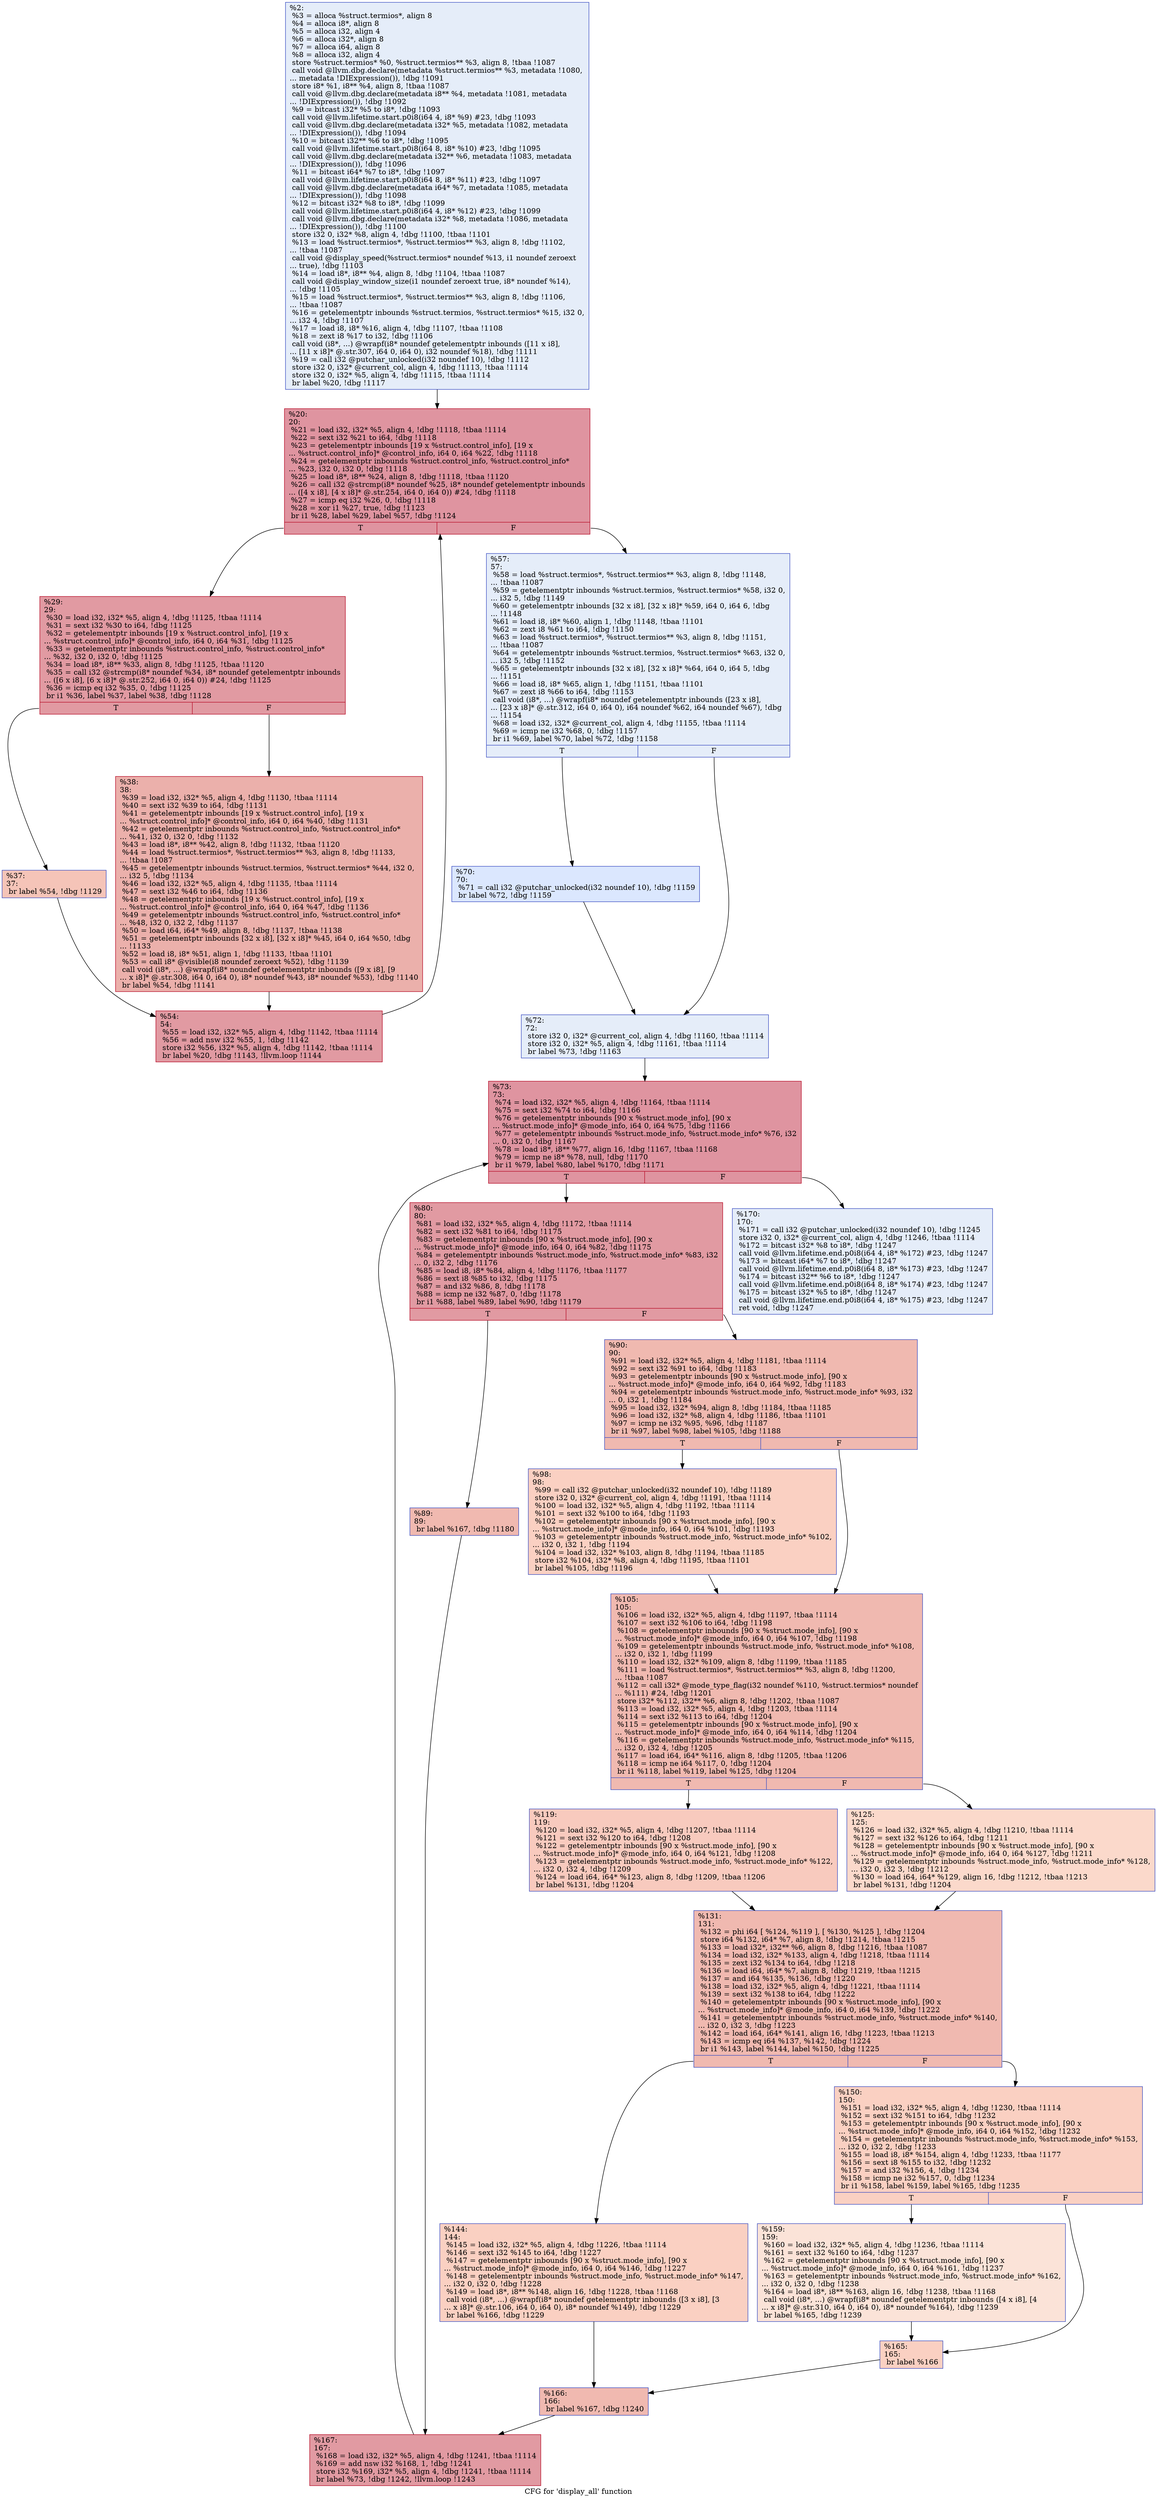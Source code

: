 digraph "CFG for 'display_all' function" {
	label="CFG for 'display_all' function";

	Node0x1690770 [shape=record,color="#3d50c3ff", style=filled, fillcolor="#c5d6f270",label="{%2:\l  %3 = alloca %struct.termios*, align 8\l  %4 = alloca i8*, align 8\l  %5 = alloca i32, align 4\l  %6 = alloca i32*, align 8\l  %7 = alloca i64, align 8\l  %8 = alloca i32, align 4\l  store %struct.termios* %0, %struct.termios** %3, align 8, !tbaa !1087\l  call void @llvm.dbg.declare(metadata %struct.termios** %3, metadata !1080,\l... metadata !DIExpression()), !dbg !1091\l  store i8* %1, i8** %4, align 8, !tbaa !1087\l  call void @llvm.dbg.declare(metadata i8** %4, metadata !1081, metadata\l... !DIExpression()), !dbg !1092\l  %9 = bitcast i32* %5 to i8*, !dbg !1093\l  call void @llvm.lifetime.start.p0i8(i64 4, i8* %9) #23, !dbg !1093\l  call void @llvm.dbg.declare(metadata i32* %5, metadata !1082, metadata\l... !DIExpression()), !dbg !1094\l  %10 = bitcast i32** %6 to i8*, !dbg !1095\l  call void @llvm.lifetime.start.p0i8(i64 8, i8* %10) #23, !dbg !1095\l  call void @llvm.dbg.declare(metadata i32** %6, metadata !1083, metadata\l... !DIExpression()), !dbg !1096\l  %11 = bitcast i64* %7 to i8*, !dbg !1097\l  call void @llvm.lifetime.start.p0i8(i64 8, i8* %11) #23, !dbg !1097\l  call void @llvm.dbg.declare(metadata i64* %7, metadata !1085, metadata\l... !DIExpression()), !dbg !1098\l  %12 = bitcast i32* %8 to i8*, !dbg !1099\l  call void @llvm.lifetime.start.p0i8(i64 4, i8* %12) #23, !dbg !1099\l  call void @llvm.dbg.declare(metadata i32* %8, metadata !1086, metadata\l... !DIExpression()), !dbg !1100\l  store i32 0, i32* %8, align 4, !dbg !1100, !tbaa !1101\l  %13 = load %struct.termios*, %struct.termios** %3, align 8, !dbg !1102,\l... !tbaa !1087\l  call void @display_speed(%struct.termios* noundef %13, i1 noundef zeroext\l... true), !dbg !1103\l  %14 = load i8*, i8** %4, align 8, !dbg !1104, !tbaa !1087\l  call void @display_window_size(i1 noundef zeroext true, i8* noundef %14),\l... !dbg !1105\l  %15 = load %struct.termios*, %struct.termios** %3, align 8, !dbg !1106,\l... !tbaa !1087\l  %16 = getelementptr inbounds %struct.termios, %struct.termios* %15, i32 0,\l... i32 4, !dbg !1107\l  %17 = load i8, i8* %16, align 4, !dbg !1107, !tbaa !1108\l  %18 = zext i8 %17 to i32, !dbg !1106\l  call void (i8*, ...) @wrapf(i8* noundef getelementptr inbounds ([11 x i8],\l... [11 x i8]* @.str.307, i64 0, i64 0), i32 noundef %18), !dbg !1111\l  %19 = call i32 @putchar_unlocked(i32 noundef 10), !dbg !1112\l  store i32 0, i32* @current_col, align 4, !dbg !1113, !tbaa !1114\l  store i32 0, i32* %5, align 4, !dbg !1115, !tbaa !1114\l  br label %20, !dbg !1117\l}"];
	Node0x1690770 -> Node0x1690950;
	Node0x1690950 [shape=record,color="#b70d28ff", style=filled, fillcolor="#b70d2870",label="{%20:\l20:                                               \l  %21 = load i32, i32* %5, align 4, !dbg !1118, !tbaa !1114\l  %22 = sext i32 %21 to i64, !dbg !1118\l  %23 = getelementptr inbounds [19 x %struct.control_info], [19 x\l... %struct.control_info]* @control_info, i64 0, i64 %22, !dbg !1118\l  %24 = getelementptr inbounds %struct.control_info, %struct.control_info*\l... %23, i32 0, i32 0, !dbg !1118\l  %25 = load i8*, i8** %24, align 8, !dbg !1118, !tbaa !1120\l  %26 = call i32 @strcmp(i8* noundef %25, i8* noundef getelementptr inbounds\l... ([4 x i8], [4 x i8]* @.str.254, i64 0, i64 0)) #24, !dbg !1118\l  %27 = icmp eq i32 %26, 0, !dbg !1118\l  %28 = xor i1 %27, true, !dbg !1123\l  br i1 %28, label %29, label %57, !dbg !1124\l|{<s0>T|<s1>F}}"];
	Node0x1690950:s0 -> Node0x16909a0;
	Node0x1690950:s1 -> Node0x1690ae0;
	Node0x16909a0 [shape=record,color="#b70d28ff", style=filled, fillcolor="#bb1b2c70",label="{%29:\l29:                                               \l  %30 = load i32, i32* %5, align 4, !dbg !1125, !tbaa !1114\l  %31 = sext i32 %30 to i64, !dbg !1125\l  %32 = getelementptr inbounds [19 x %struct.control_info], [19 x\l... %struct.control_info]* @control_info, i64 0, i64 %31, !dbg !1125\l  %33 = getelementptr inbounds %struct.control_info, %struct.control_info*\l... %32, i32 0, i32 0, !dbg !1125\l  %34 = load i8*, i8** %33, align 8, !dbg !1125, !tbaa !1120\l  %35 = call i32 @strcmp(i8* noundef %34, i8* noundef getelementptr inbounds\l... ([6 x i8], [6 x i8]* @.str.252, i64 0, i64 0)) #24, !dbg !1125\l  %36 = icmp eq i32 %35, 0, !dbg !1125\l  br i1 %36, label %37, label %38, !dbg !1128\l|{<s0>T|<s1>F}}"];
	Node0x16909a0:s0 -> Node0x16909f0;
	Node0x16909a0:s1 -> Node0x1690a40;
	Node0x16909f0 [shape=record,color="#3d50c3ff", style=filled, fillcolor="#e97a5f70",label="{%37:\l37:                                               \l  br label %54, !dbg !1129\l}"];
	Node0x16909f0 -> Node0x1690a90;
	Node0x1690a40 [shape=record,color="#b70d28ff", style=filled, fillcolor="#d24b4070",label="{%38:\l38:                                               \l  %39 = load i32, i32* %5, align 4, !dbg !1130, !tbaa !1114\l  %40 = sext i32 %39 to i64, !dbg !1131\l  %41 = getelementptr inbounds [19 x %struct.control_info], [19 x\l... %struct.control_info]* @control_info, i64 0, i64 %40, !dbg !1131\l  %42 = getelementptr inbounds %struct.control_info, %struct.control_info*\l... %41, i32 0, i32 0, !dbg !1132\l  %43 = load i8*, i8** %42, align 8, !dbg !1132, !tbaa !1120\l  %44 = load %struct.termios*, %struct.termios** %3, align 8, !dbg !1133,\l... !tbaa !1087\l  %45 = getelementptr inbounds %struct.termios, %struct.termios* %44, i32 0,\l... i32 5, !dbg !1134\l  %46 = load i32, i32* %5, align 4, !dbg !1135, !tbaa !1114\l  %47 = sext i32 %46 to i64, !dbg !1136\l  %48 = getelementptr inbounds [19 x %struct.control_info], [19 x\l... %struct.control_info]* @control_info, i64 0, i64 %47, !dbg !1136\l  %49 = getelementptr inbounds %struct.control_info, %struct.control_info*\l... %48, i32 0, i32 2, !dbg !1137\l  %50 = load i64, i64* %49, align 8, !dbg !1137, !tbaa !1138\l  %51 = getelementptr inbounds [32 x i8], [32 x i8]* %45, i64 0, i64 %50, !dbg\l... !1133\l  %52 = load i8, i8* %51, align 1, !dbg !1133, !tbaa !1101\l  %53 = call i8* @visible(i8 noundef zeroext %52), !dbg !1139\l  call void (i8*, ...) @wrapf(i8* noundef getelementptr inbounds ([9 x i8], [9\l... x i8]* @.str.308, i64 0, i64 0), i8* noundef %43, i8* noundef %53), !dbg !1140\l  br label %54, !dbg !1141\l}"];
	Node0x1690a40 -> Node0x1690a90;
	Node0x1690a90 [shape=record,color="#b70d28ff", style=filled, fillcolor="#bb1b2c70",label="{%54:\l54:                                               \l  %55 = load i32, i32* %5, align 4, !dbg !1142, !tbaa !1114\l  %56 = add nsw i32 %55, 1, !dbg !1142\l  store i32 %56, i32* %5, align 4, !dbg !1142, !tbaa !1114\l  br label %20, !dbg !1143, !llvm.loop !1144\l}"];
	Node0x1690a90 -> Node0x1690950;
	Node0x1690ae0 [shape=record,color="#3d50c3ff", style=filled, fillcolor="#c5d6f270",label="{%57:\l57:                                               \l  %58 = load %struct.termios*, %struct.termios** %3, align 8, !dbg !1148,\l... !tbaa !1087\l  %59 = getelementptr inbounds %struct.termios, %struct.termios* %58, i32 0,\l... i32 5, !dbg !1149\l  %60 = getelementptr inbounds [32 x i8], [32 x i8]* %59, i64 0, i64 6, !dbg\l... !1148\l  %61 = load i8, i8* %60, align 1, !dbg !1148, !tbaa !1101\l  %62 = zext i8 %61 to i64, !dbg !1150\l  %63 = load %struct.termios*, %struct.termios** %3, align 8, !dbg !1151,\l... !tbaa !1087\l  %64 = getelementptr inbounds %struct.termios, %struct.termios* %63, i32 0,\l... i32 5, !dbg !1152\l  %65 = getelementptr inbounds [32 x i8], [32 x i8]* %64, i64 0, i64 5, !dbg\l... !1151\l  %66 = load i8, i8* %65, align 1, !dbg !1151, !tbaa !1101\l  %67 = zext i8 %66 to i64, !dbg !1153\l  call void (i8*, ...) @wrapf(i8* noundef getelementptr inbounds ([23 x i8],\l... [23 x i8]* @.str.312, i64 0, i64 0), i64 noundef %62, i64 noundef %67), !dbg\l... !1154\l  %68 = load i32, i32* @current_col, align 4, !dbg !1155, !tbaa !1114\l  %69 = icmp ne i32 %68, 0, !dbg !1157\l  br i1 %69, label %70, label %72, !dbg !1158\l|{<s0>T|<s1>F}}"];
	Node0x1690ae0:s0 -> Node0x1690b30;
	Node0x1690ae0:s1 -> Node0x1690b80;
	Node0x1690b30 [shape=record,color="#3d50c3ff", style=filled, fillcolor="#aec9fc70",label="{%70:\l70:                                               \l  %71 = call i32 @putchar_unlocked(i32 noundef 10), !dbg !1159\l  br label %72, !dbg !1159\l}"];
	Node0x1690b30 -> Node0x1690b80;
	Node0x1690b80 [shape=record,color="#3d50c3ff", style=filled, fillcolor="#c5d6f270",label="{%72:\l72:                                               \l  store i32 0, i32* @current_col, align 4, !dbg !1160, !tbaa !1114\l  store i32 0, i32* %5, align 4, !dbg !1161, !tbaa !1114\l  br label %73, !dbg !1163\l}"];
	Node0x1690b80 -> Node0x1690bd0;
	Node0x1690bd0 [shape=record,color="#b70d28ff", style=filled, fillcolor="#b70d2870",label="{%73:\l73:                                               \l  %74 = load i32, i32* %5, align 4, !dbg !1164, !tbaa !1114\l  %75 = sext i32 %74 to i64, !dbg !1166\l  %76 = getelementptr inbounds [90 x %struct.mode_info], [90 x\l... %struct.mode_info]* @mode_info, i64 0, i64 %75, !dbg !1166\l  %77 = getelementptr inbounds %struct.mode_info, %struct.mode_info* %76, i32\l... 0, i32 0, !dbg !1167\l  %78 = load i8*, i8** %77, align 16, !dbg !1167, !tbaa !1168\l  %79 = icmp ne i8* %78, null, !dbg !1170\l  br i1 %79, label %80, label %170, !dbg !1171\l|{<s0>T|<s1>F}}"];
	Node0x1690bd0:s0 -> Node0x1690c20;
	Node0x1690bd0:s1 -> Node0x1691080;
	Node0x1690c20 [shape=record,color="#b70d28ff", style=filled, fillcolor="#bb1b2c70",label="{%80:\l80:                                               \l  %81 = load i32, i32* %5, align 4, !dbg !1172, !tbaa !1114\l  %82 = sext i32 %81 to i64, !dbg !1175\l  %83 = getelementptr inbounds [90 x %struct.mode_info], [90 x\l... %struct.mode_info]* @mode_info, i64 0, i64 %82, !dbg !1175\l  %84 = getelementptr inbounds %struct.mode_info, %struct.mode_info* %83, i32\l... 0, i32 2, !dbg !1176\l  %85 = load i8, i8* %84, align 4, !dbg !1176, !tbaa !1177\l  %86 = sext i8 %85 to i32, !dbg !1175\l  %87 = and i32 %86, 8, !dbg !1178\l  %88 = icmp ne i32 %87, 0, !dbg !1178\l  br i1 %88, label %89, label %90, !dbg !1179\l|{<s0>T|<s1>F}}"];
	Node0x1690c20:s0 -> Node0x1690c70;
	Node0x1690c20:s1 -> Node0x1690cc0;
	Node0x1690c70 [shape=record,color="#3d50c3ff", style=filled, fillcolor="#de614d70",label="{%89:\l89:                                               \l  br label %167, !dbg !1180\l}"];
	Node0x1690c70 -> Node0x1691030;
	Node0x1690cc0 [shape=record,color="#3d50c3ff", style=filled, fillcolor="#de614d70",label="{%90:\l90:                                               \l  %91 = load i32, i32* %5, align 4, !dbg !1181, !tbaa !1114\l  %92 = sext i32 %91 to i64, !dbg !1183\l  %93 = getelementptr inbounds [90 x %struct.mode_info], [90 x\l... %struct.mode_info]* @mode_info, i64 0, i64 %92, !dbg !1183\l  %94 = getelementptr inbounds %struct.mode_info, %struct.mode_info* %93, i32\l... 0, i32 1, !dbg !1184\l  %95 = load i32, i32* %94, align 8, !dbg !1184, !tbaa !1185\l  %96 = load i32, i32* %8, align 4, !dbg !1186, !tbaa !1101\l  %97 = icmp ne i32 %95, %96, !dbg !1187\l  br i1 %97, label %98, label %105, !dbg !1188\l|{<s0>T|<s1>F}}"];
	Node0x1690cc0:s0 -> Node0x1690d10;
	Node0x1690cc0:s1 -> Node0x1690d60;
	Node0x1690d10 [shape=record,color="#3d50c3ff", style=filled, fillcolor="#f3947570",label="{%98:\l98:                                               \l  %99 = call i32 @putchar_unlocked(i32 noundef 10), !dbg !1189\l  store i32 0, i32* @current_col, align 4, !dbg !1191, !tbaa !1114\l  %100 = load i32, i32* %5, align 4, !dbg !1192, !tbaa !1114\l  %101 = sext i32 %100 to i64, !dbg !1193\l  %102 = getelementptr inbounds [90 x %struct.mode_info], [90 x\l... %struct.mode_info]* @mode_info, i64 0, i64 %101, !dbg !1193\l  %103 = getelementptr inbounds %struct.mode_info, %struct.mode_info* %102,\l... i32 0, i32 1, !dbg !1194\l  %104 = load i32, i32* %103, align 8, !dbg !1194, !tbaa !1185\l  store i32 %104, i32* %8, align 4, !dbg !1195, !tbaa !1101\l  br label %105, !dbg !1196\l}"];
	Node0x1690d10 -> Node0x1690d60;
	Node0x1690d60 [shape=record,color="#3d50c3ff", style=filled, fillcolor="#de614d70",label="{%105:\l105:                                              \l  %106 = load i32, i32* %5, align 4, !dbg !1197, !tbaa !1114\l  %107 = sext i32 %106 to i64, !dbg !1198\l  %108 = getelementptr inbounds [90 x %struct.mode_info], [90 x\l... %struct.mode_info]* @mode_info, i64 0, i64 %107, !dbg !1198\l  %109 = getelementptr inbounds %struct.mode_info, %struct.mode_info* %108,\l... i32 0, i32 1, !dbg !1199\l  %110 = load i32, i32* %109, align 8, !dbg !1199, !tbaa !1185\l  %111 = load %struct.termios*, %struct.termios** %3, align 8, !dbg !1200,\l... !tbaa !1087\l  %112 = call i32* @mode_type_flag(i32 noundef %110, %struct.termios* noundef\l... %111) #24, !dbg !1201\l  store i32* %112, i32** %6, align 8, !dbg !1202, !tbaa !1087\l  %113 = load i32, i32* %5, align 4, !dbg !1203, !tbaa !1114\l  %114 = sext i32 %113 to i64, !dbg !1204\l  %115 = getelementptr inbounds [90 x %struct.mode_info], [90 x\l... %struct.mode_info]* @mode_info, i64 0, i64 %114, !dbg !1204\l  %116 = getelementptr inbounds %struct.mode_info, %struct.mode_info* %115,\l... i32 0, i32 4, !dbg !1205\l  %117 = load i64, i64* %116, align 8, !dbg !1205, !tbaa !1206\l  %118 = icmp ne i64 %117, 0, !dbg !1204\l  br i1 %118, label %119, label %125, !dbg !1204\l|{<s0>T|<s1>F}}"];
	Node0x1690d60:s0 -> Node0x1690db0;
	Node0x1690d60:s1 -> Node0x1690e00;
	Node0x1690db0 [shape=record,color="#3d50c3ff", style=filled, fillcolor="#ef886b70",label="{%119:\l119:                                              \l  %120 = load i32, i32* %5, align 4, !dbg !1207, !tbaa !1114\l  %121 = sext i32 %120 to i64, !dbg !1208\l  %122 = getelementptr inbounds [90 x %struct.mode_info], [90 x\l... %struct.mode_info]* @mode_info, i64 0, i64 %121, !dbg !1208\l  %123 = getelementptr inbounds %struct.mode_info, %struct.mode_info* %122,\l... i32 0, i32 4, !dbg !1209\l  %124 = load i64, i64* %123, align 8, !dbg !1209, !tbaa !1206\l  br label %131, !dbg !1204\l}"];
	Node0x1690db0 -> Node0x1690e50;
	Node0x1690e00 [shape=record,color="#3d50c3ff", style=filled, fillcolor="#f7a88970",label="{%125:\l125:                                              \l  %126 = load i32, i32* %5, align 4, !dbg !1210, !tbaa !1114\l  %127 = sext i32 %126 to i64, !dbg !1211\l  %128 = getelementptr inbounds [90 x %struct.mode_info], [90 x\l... %struct.mode_info]* @mode_info, i64 0, i64 %127, !dbg !1211\l  %129 = getelementptr inbounds %struct.mode_info, %struct.mode_info* %128,\l... i32 0, i32 3, !dbg !1212\l  %130 = load i64, i64* %129, align 16, !dbg !1212, !tbaa !1213\l  br label %131, !dbg !1204\l}"];
	Node0x1690e00 -> Node0x1690e50;
	Node0x1690e50 [shape=record,color="#3d50c3ff", style=filled, fillcolor="#de614d70",label="{%131:\l131:                                              \l  %132 = phi i64 [ %124, %119 ], [ %130, %125 ], !dbg !1204\l  store i64 %132, i64* %7, align 8, !dbg !1214, !tbaa !1215\l  %133 = load i32*, i32** %6, align 8, !dbg !1216, !tbaa !1087\l  %134 = load i32, i32* %133, align 4, !dbg !1218, !tbaa !1114\l  %135 = zext i32 %134 to i64, !dbg !1218\l  %136 = load i64, i64* %7, align 8, !dbg !1219, !tbaa !1215\l  %137 = and i64 %135, %136, !dbg !1220\l  %138 = load i32, i32* %5, align 4, !dbg !1221, !tbaa !1114\l  %139 = sext i32 %138 to i64, !dbg !1222\l  %140 = getelementptr inbounds [90 x %struct.mode_info], [90 x\l... %struct.mode_info]* @mode_info, i64 0, i64 %139, !dbg !1222\l  %141 = getelementptr inbounds %struct.mode_info, %struct.mode_info* %140,\l... i32 0, i32 3, !dbg !1223\l  %142 = load i64, i64* %141, align 16, !dbg !1223, !tbaa !1213\l  %143 = icmp eq i64 %137, %142, !dbg !1224\l  br i1 %143, label %144, label %150, !dbg !1225\l|{<s0>T|<s1>F}}"];
	Node0x1690e50:s0 -> Node0x1690ea0;
	Node0x1690e50:s1 -> Node0x1690ef0;
	Node0x1690ea0 [shape=record,color="#3d50c3ff", style=filled, fillcolor="#f3947570",label="{%144:\l144:                                              \l  %145 = load i32, i32* %5, align 4, !dbg !1226, !tbaa !1114\l  %146 = sext i32 %145 to i64, !dbg !1227\l  %147 = getelementptr inbounds [90 x %struct.mode_info], [90 x\l... %struct.mode_info]* @mode_info, i64 0, i64 %146, !dbg !1227\l  %148 = getelementptr inbounds %struct.mode_info, %struct.mode_info* %147,\l... i32 0, i32 0, !dbg !1228\l  %149 = load i8*, i8** %148, align 16, !dbg !1228, !tbaa !1168\l  call void (i8*, ...) @wrapf(i8* noundef getelementptr inbounds ([3 x i8], [3\l... x i8]* @.str.106, i64 0, i64 0), i8* noundef %149), !dbg !1229\l  br label %166, !dbg !1229\l}"];
	Node0x1690ea0 -> Node0x1690fe0;
	Node0x1690ef0 [shape=record,color="#3d50c3ff", style=filled, fillcolor="#f3947570",label="{%150:\l150:                                              \l  %151 = load i32, i32* %5, align 4, !dbg !1230, !tbaa !1114\l  %152 = sext i32 %151 to i64, !dbg !1232\l  %153 = getelementptr inbounds [90 x %struct.mode_info], [90 x\l... %struct.mode_info]* @mode_info, i64 0, i64 %152, !dbg !1232\l  %154 = getelementptr inbounds %struct.mode_info, %struct.mode_info* %153,\l... i32 0, i32 2, !dbg !1233\l  %155 = load i8, i8* %154, align 4, !dbg !1233, !tbaa !1177\l  %156 = sext i8 %155 to i32, !dbg !1232\l  %157 = and i32 %156, 4, !dbg !1234\l  %158 = icmp ne i32 %157, 0, !dbg !1234\l  br i1 %158, label %159, label %165, !dbg !1235\l|{<s0>T|<s1>F}}"];
	Node0x1690ef0:s0 -> Node0x1690f40;
	Node0x1690ef0:s1 -> Node0x1690f90;
	Node0x1690f40 [shape=record,color="#3d50c3ff", style=filled, fillcolor="#f6bfa670",label="{%159:\l159:                                              \l  %160 = load i32, i32* %5, align 4, !dbg !1236, !tbaa !1114\l  %161 = sext i32 %160 to i64, !dbg !1237\l  %162 = getelementptr inbounds [90 x %struct.mode_info], [90 x\l... %struct.mode_info]* @mode_info, i64 0, i64 %161, !dbg !1237\l  %163 = getelementptr inbounds %struct.mode_info, %struct.mode_info* %162,\l... i32 0, i32 0, !dbg !1238\l  %164 = load i8*, i8** %163, align 16, !dbg !1238, !tbaa !1168\l  call void (i8*, ...) @wrapf(i8* noundef getelementptr inbounds ([4 x i8], [4\l... x i8]* @.str.310, i64 0, i64 0), i8* noundef %164), !dbg !1239\l  br label %165, !dbg !1239\l}"];
	Node0x1690f40 -> Node0x1690f90;
	Node0x1690f90 [shape=record,color="#3d50c3ff", style=filled, fillcolor="#f3947570",label="{%165:\l165:                                              \l  br label %166\l}"];
	Node0x1690f90 -> Node0x1690fe0;
	Node0x1690fe0 [shape=record,color="#3d50c3ff", style=filled, fillcolor="#de614d70",label="{%166:\l166:                                              \l  br label %167, !dbg !1240\l}"];
	Node0x1690fe0 -> Node0x1691030;
	Node0x1691030 [shape=record,color="#b70d28ff", style=filled, fillcolor="#bb1b2c70",label="{%167:\l167:                                              \l  %168 = load i32, i32* %5, align 4, !dbg !1241, !tbaa !1114\l  %169 = add nsw i32 %168, 1, !dbg !1241\l  store i32 %169, i32* %5, align 4, !dbg !1241, !tbaa !1114\l  br label %73, !dbg !1242, !llvm.loop !1243\l}"];
	Node0x1691030 -> Node0x1690bd0;
	Node0x1691080 [shape=record,color="#3d50c3ff", style=filled, fillcolor="#c5d6f270",label="{%170:\l170:                                              \l  %171 = call i32 @putchar_unlocked(i32 noundef 10), !dbg !1245\l  store i32 0, i32* @current_col, align 4, !dbg !1246, !tbaa !1114\l  %172 = bitcast i32* %8 to i8*, !dbg !1247\l  call void @llvm.lifetime.end.p0i8(i64 4, i8* %172) #23, !dbg !1247\l  %173 = bitcast i64* %7 to i8*, !dbg !1247\l  call void @llvm.lifetime.end.p0i8(i64 8, i8* %173) #23, !dbg !1247\l  %174 = bitcast i32** %6 to i8*, !dbg !1247\l  call void @llvm.lifetime.end.p0i8(i64 8, i8* %174) #23, !dbg !1247\l  %175 = bitcast i32* %5 to i8*, !dbg !1247\l  call void @llvm.lifetime.end.p0i8(i64 4, i8* %175) #23, !dbg !1247\l  ret void, !dbg !1247\l}"];
}
